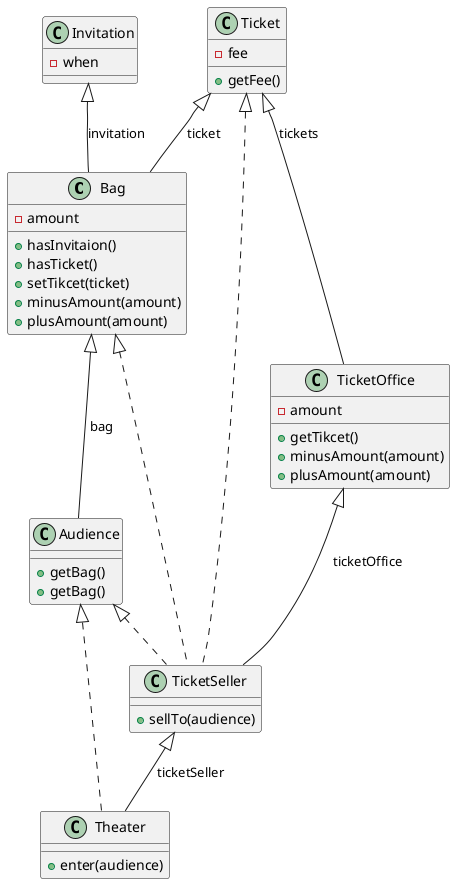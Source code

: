 @startuml

Bag <|-- Audience: bag
Invitation <|-- Bag: invitation
Ticket <|-- Bag: ticket
Ticket <|-- TicketOffice: tickets
TicketOffice <|-- TicketSeller: ticketOffice
TicketSeller <|-- Theater: ticketSeller

class Theater implements Audience
class TicketSeller implements Ticket, Audience, Bag

class Audience {
    + getBag()
}

class Bag {
    - amount
    + hasInvitaion()
    + hasTicket()
    + setTikcet(ticket)
    + minusAmount(amount)
    + plusAmount(amount)
}

class Invitation {
    - when
}
class Ticket {
    - fee
    + getFee()
}

class TicketSeller {
    + sellTo(audience)
}

class TicketOffice {
    - amount
    + getTikcet()
    + minusAmount(amount)
    + plusAmount(amount)
}

class Audience {
    + getBag()
}

class Theater {
    + enter(audience)
}

@enduml